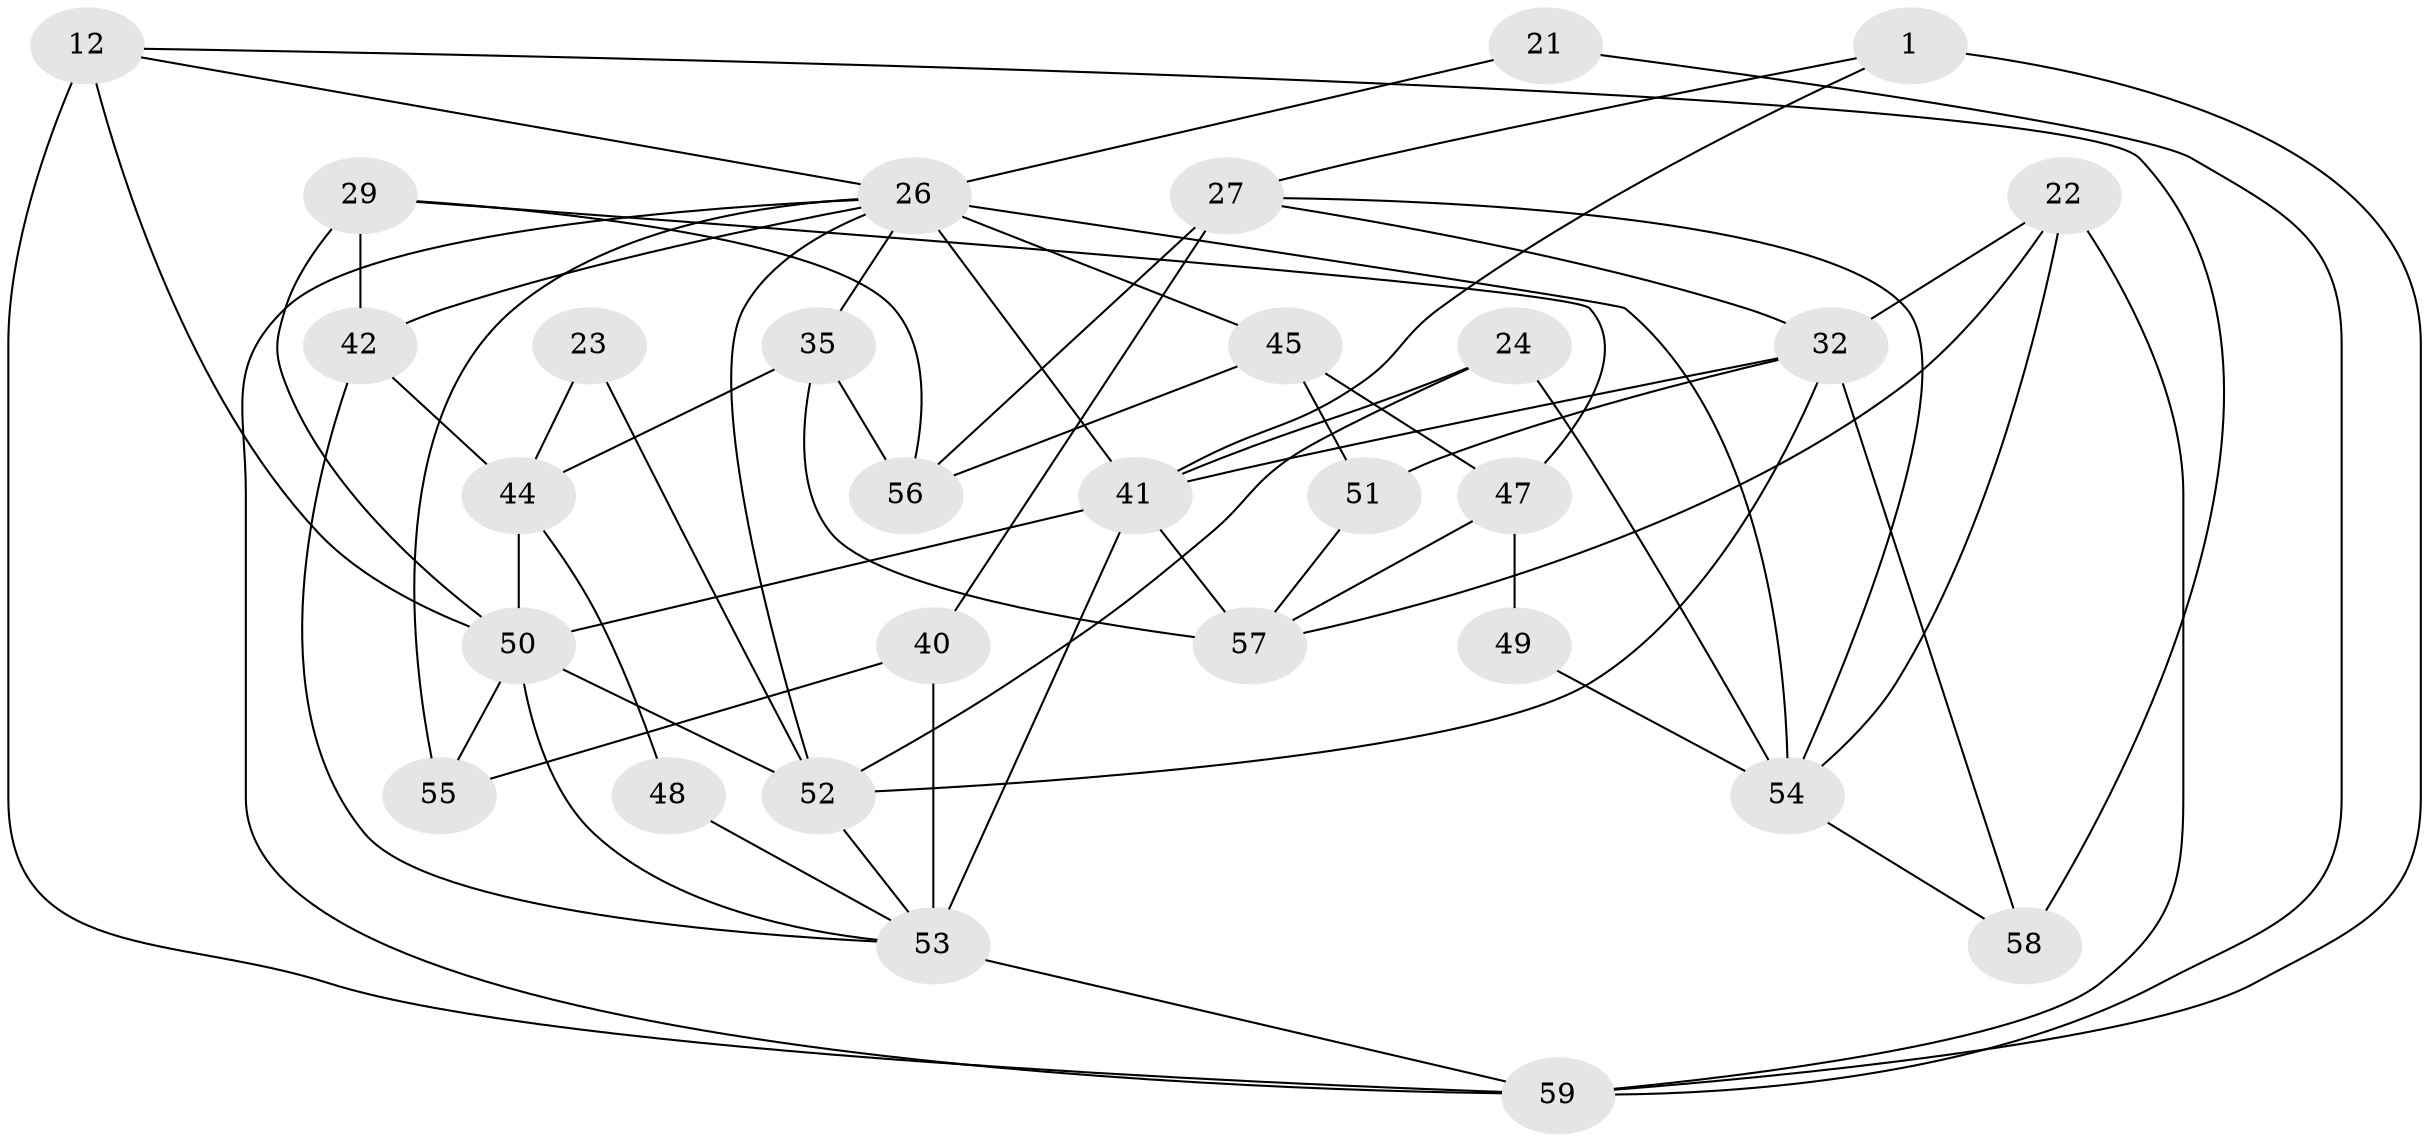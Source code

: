 // original degree distribution, {4: 0.3559322033898305, 7: 0.01694915254237288, 5: 0.11864406779661017, 2: 0.11864406779661017, 3: 0.23728813559322035, 6: 0.15254237288135594}
// Generated by graph-tools (version 1.1) at 2025/52/03/04/25 21:52:09]
// undirected, 29 vertices, 64 edges
graph export_dot {
graph [start="1"]
  node [color=gray90,style=filled];
  1;
  12;
  21;
  22;
  23;
  24 [super="+15"];
  26 [super="+3+17+18"];
  27;
  29;
  32;
  35 [super="+9"];
  40 [super="+2+30"];
  41 [super="+34"];
  42 [super="+10"];
  44;
  45 [super="+36"];
  47;
  48;
  49;
  50 [super="+7+46"];
  51 [super="+13"];
  52 [super="+43"];
  53 [super="+25+38"];
  54 [super="+4+33"];
  55 [super="+39"];
  56 [super="+31"];
  57 [super="+5"];
  58;
  59 [super="+8"];
  1 -- 59 [weight=2];
  1 -- 27;
  1 -- 41;
  12 -- 58;
  12 -- 59 [weight=2];
  12 -- 50;
  12 -- 26;
  21 -- 59;
  21 -- 26;
  22 -- 32;
  22 -- 57;
  22 -- 59;
  22 -- 54;
  23 -- 44;
  23 -- 52;
  24 -- 41 [weight=2];
  24 -- 52;
  24 -- 54 [weight=2];
  26 -- 54 [weight=3];
  26 -- 59;
  26 -- 52 [weight=2];
  26 -- 45 [weight=2];
  26 -- 35;
  26 -- 42;
  26 -- 55 [weight=2];
  26 -- 41 [weight=2];
  27 -- 32;
  27 -- 40 [weight=2];
  27 -- 54;
  27 -- 56;
  29 -- 42 [weight=2];
  29 -- 47;
  29 -- 56;
  29 -- 50;
  32 -- 51;
  32 -- 58;
  32 -- 52;
  32 -- 41;
  35 -- 44;
  35 -- 57 [weight=2];
  35 -- 56;
  40 -- 55 [weight=2];
  40 -- 53 [weight=3];
  41 -- 57 [weight=3];
  41 -- 50;
  41 -- 53;
  42 -- 44;
  42 -- 53;
  44 -- 50;
  44 -- 48;
  45 -- 56;
  45 -- 51;
  45 -- 47;
  47 -- 57;
  47 -- 49;
  48 -- 53;
  49 -- 54;
  50 -- 55 [weight=3];
  50 -- 52 [weight=2];
  50 -- 53;
  51 -- 57;
  52 -- 53;
  53 -- 59;
  54 -- 58;
}
